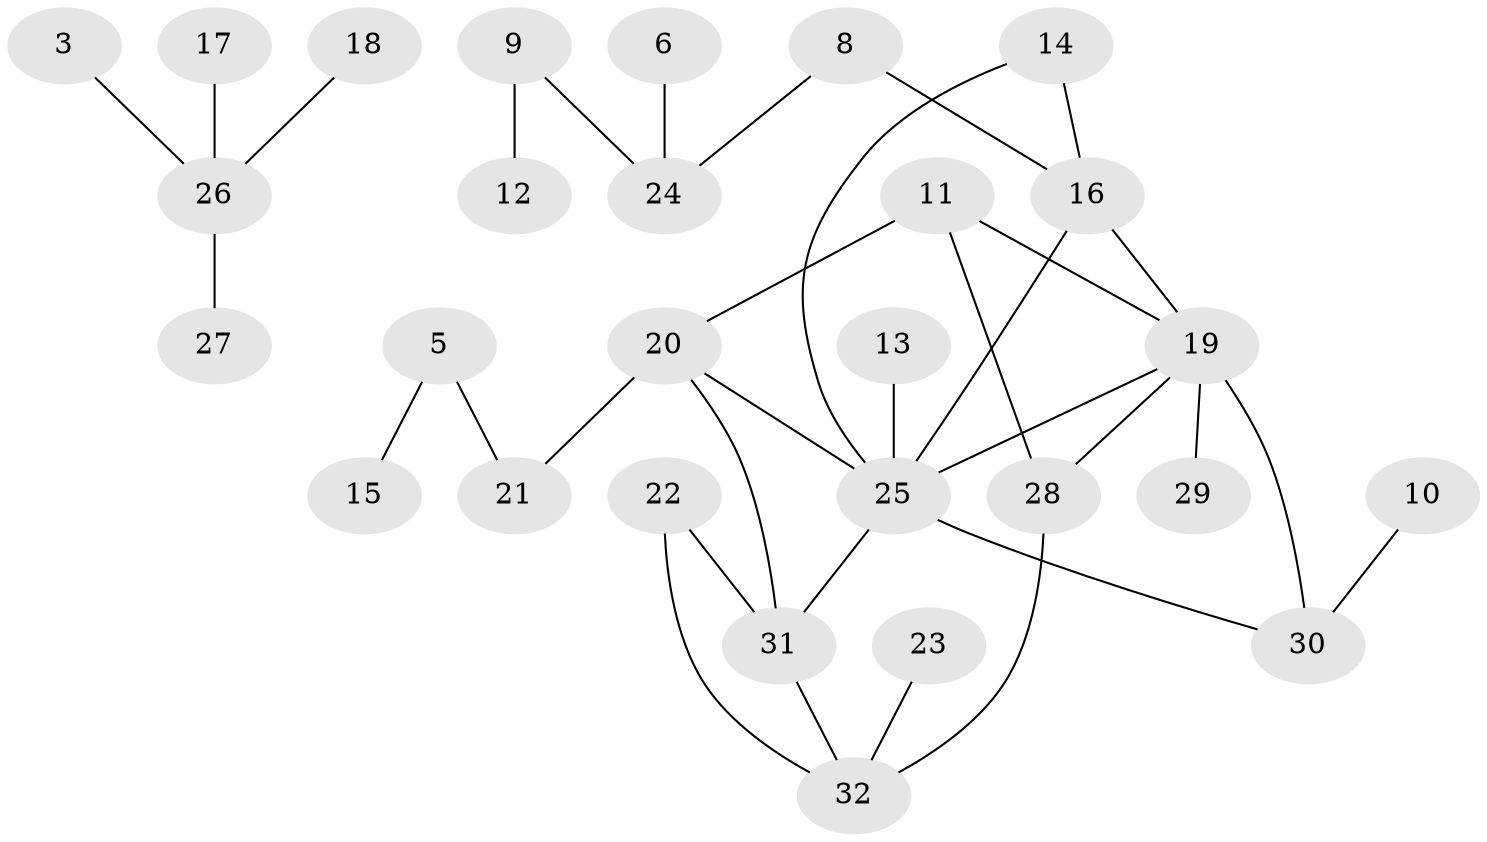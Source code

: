 // original degree distribution, {0: 0.0625, 2: 0.359375, 3: 0.15625, 1: 0.25, 5: 0.03125, 4: 0.140625}
// Generated by graph-tools (version 1.1) at 2025/49/03/09/25 03:49:05]
// undirected, 28 vertices, 34 edges
graph export_dot {
graph [start="1"]
  node [color=gray90,style=filled];
  3;
  5;
  6;
  8;
  9;
  10;
  11;
  12;
  13;
  14;
  15;
  16;
  17;
  18;
  19;
  20;
  21;
  22;
  23;
  24;
  25;
  26;
  27;
  28;
  29;
  30;
  31;
  32;
  3 -- 26 [weight=1.0];
  5 -- 15 [weight=1.0];
  5 -- 21 [weight=1.0];
  6 -- 24 [weight=1.0];
  8 -- 16 [weight=1.0];
  8 -- 24 [weight=1.0];
  9 -- 12 [weight=1.0];
  9 -- 24 [weight=1.0];
  10 -- 30 [weight=1.0];
  11 -- 19 [weight=1.0];
  11 -- 20 [weight=1.0];
  11 -- 28 [weight=1.0];
  13 -- 25 [weight=1.0];
  14 -- 16 [weight=1.0];
  14 -- 25 [weight=1.0];
  16 -- 19 [weight=1.0];
  16 -- 25 [weight=1.0];
  17 -- 26 [weight=1.0];
  18 -- 26 [weight=1.0];
  19 -- 25 [weight=1.0];
  19 -- 28 [weight=1.0];
  19 -- 29 [weight=1.0];
  19 -- 30 [weight=1.0];
  20 -- 21 [weight=1.0];
  20 -- 25 [weight=1.0];
  20 -- 31 [weight=1.0];
  22 -- 31 [weight=1.0];
  22 -- 32 [weight=1.0];
  23 -- 32 [weight=1.0];
  25 -- 30 [weight=1.0];
  25 -- 31 [weight=1.0];
  26 -- 27 [weight=1.0];
  28 -- 32 [weight=1.0];
  31 -- 32 [weight=1.0];
}
